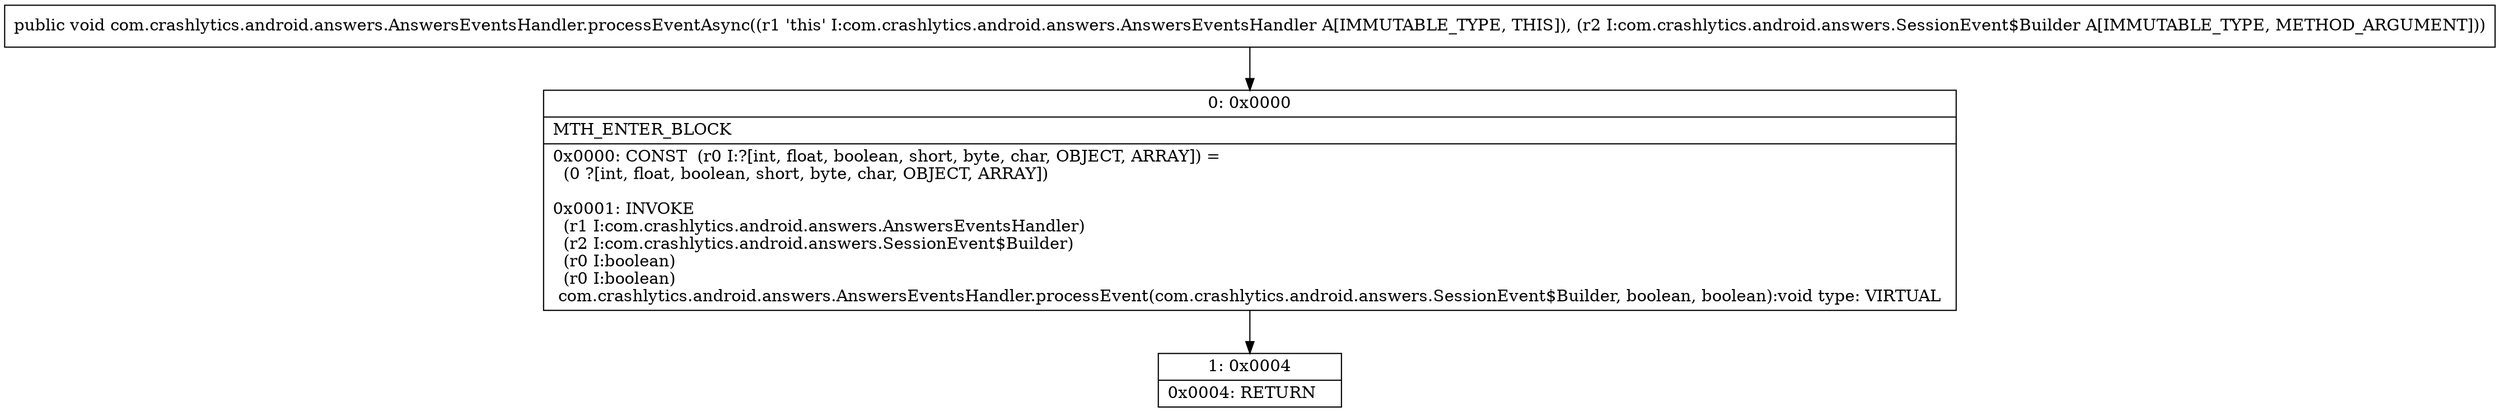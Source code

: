 digraph "CFG forcom.crashlytics.android.answers.AnswersEventsHandler.processEventAsync(Lcom\/crashlytics\/android\/answers\/SessionEvent$Builder;)V" {
Node_0 [shape=record,label="{0\:\ 0x0000|MTH_ENTER_BLOCK\l|0x0000: CONST  (r0 I:?[int, float, boolean, short, byte, char, OBJECT, ARRAY]) = \l  (0 ?[int, float, boolean, short, byte, char, OBJECT, ARRAY])\l \l0x0001: INVOKE  \l  (r1 I:com.crashlytics.android.answers.AnswersEventsHandler)\l  (r2 I:com.crashlytics.android.answers.SessionEvent$Builder)\l  (r0 I:boolean)\l  (r0 I:boolean)\l com.crashlytics.android.answers.AnswersEventsHandler.processEvent(com.crashlytics.android.answers.SessionEvent$Builder, boolean, boolean):void type: VIRTUAL \l}"];
Node_1 [shape=record,label="{1\:\ 0x0004|0x0004: RETURN   \l}"];
MethodNode[shape=record,label="{public void com.crashlytics.android.answers.AnswersEventsHandler.processEventAsync((r1 'this' I:com.crashlytics.android.answers.AnswersEventsHandler A[IMMUTABLE_TYPE, THIS]), (r2 I:com.crashlytics.android.answers.SessionEvent$Builder A[IMMUTABLE_TYPE, METHOD_ARGUMENT])) }"];
MethodNode -> Node_0;
Node_0 -> Node_1;
}

